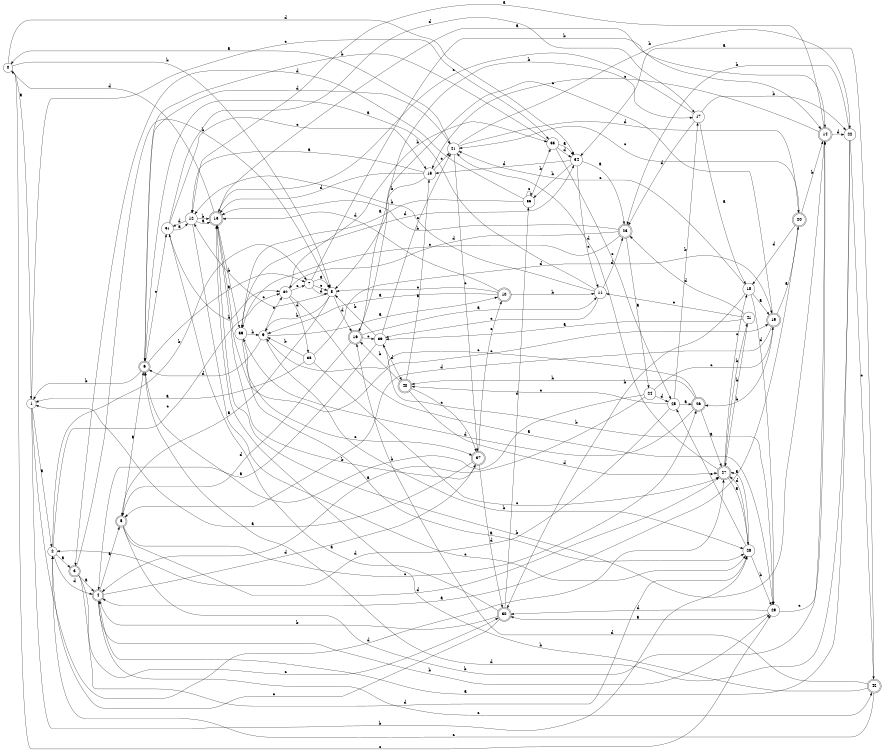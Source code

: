 digraph n35_1 {
__start0 [label="" shape="none"];

rankdir=LR;
size="8,5";

s0 [style="filled", color="black", fillcolor="white" shape="circle", label="0"];
s1 [style="filled", color="black", fillcolor="white" shape="circle", label="1"];
s2 [style="filled", color="black", fillcolor="white" shape="circle", label="2"];
s3 [style="rounded,filled", color="black", fillcolor="white" shape="doublecircle", label="3"];
s4 [style="rounded,filled", color="black", fillcolor="white" shape="doublecircle", label="4"];
s5 [style="rounded,filled", color="black", fillcolor="white" shape="doublecircle", label="5"];
s6 [style="rounded,filled", color="black", fillcolor="white" shape="doublecircle", label="6"];
s7 [style="filled", color="black", fillcolor="white" shape="circle", label="7"];
s8 [style="filled", color="black", fillcolor="white" shape="circle", label="8"];
s9 [style="filled", color="black", fillcolor="white" shape="circle", label="9"];
s10 [style="rounded,filled", color="black", fillcolor="white" shape="doublecircle", label="10"];
s11 [style="filled", color="black", fillcolor="white" shape="circle", label="11"];
s12 [style="filled", color="black", fillcolor="white" shape="circle", label="12"];
s13 [style="rounded,filled", color="black", fillcolor="white" shape="doublecircle", label="13"];
s14 [style="rounded,filled", color="black", fillcolor="white" shape="doublecircle", label="14"];
s15 [style="filled", color="black", fillcolor="white" shape="circle", label="15"];
s16 [style="rounded,filled", color="black", fillcolor="white" shape="doublecircle", label="16"];
s17 [style="filled", color="black", fillcolor="white" shape="circle", label="17"];
s18 [style="filled", color="black", fillcolor="white" shape="circle", label="18"];
s19 [style="rounded,filled", color="black", fillcolor="white" shape="doublecircle", label="19"];
s20 [style="rounded,filled", color="black", fillcolor="white" shape="doublecircle", label="20"];
s21 [style="filled", color="black", fillcolor="white" shape="circle", label="21"];
s22 [style="filled", color="black", fillcolor="white" shape="circle", label="22"];
s23 [style="rounded,filled", color="black", fillcolor="white" shape="doublecircle", label="23"];
s24 [style="filled", color="black", fillcolor="white" shape="circle", label="24"];
s25 [style="filled", color="black", fillcolor="white" shape="circle", label="25"];
s26 [style="rounded,filled", color="black", fillcolor="white" shape="doublecircle", label="26"];
s27 [style="rounded,filled", color="black", fillcolor="white" shape="doublecircle", label="27"];
s28 [style="filled", color="black", fillcolor="white" shape="circle", label="28"];
s29 [style="filled", color="black", fillcolor="white" shape="circle", label="29"];
s30 [style="rounded,filled", color="black", fillcolor="white" shape="doublecircle", label="30"];
s31 [style="filled", color="black", fillcolor="white" shape="circle", label="31"];
s32 [style="filled", color="black", fillcolor="white" shape="circle", label="32"];
s33 [style="filled", color="black", fillcolor="white" shape="circle", label="33"];
s34 [style="filled", color="black", fillcolor="white" shape="circle", label="34"];
s35 [style="filled", color="black", fillcolor="white" shape="circle", label="35"];
s36 [style="filled", color="black", fillcolor="white" shape="circle", label="36"];
s37 [style="rounded,filled", color="black", fillcolor="white" shape="doublecircle", label="37"];
s38 [style="filled", color="black", fillcolor="white" shape="circle", label="38"];
s39 [style="filled", color="black", fillcolor="white" shape="circle", label="39"];
s40 [style="rounded,filled", color="black", fillcolor="white" shape="doublecircle", label="40"];
s41 [style="filled", color="black", fillcolor="white" shape="circle", label="41"];
s42 [style="rounded,filled", color="black", fillcolor="white" shape="doublecircle", label="42"];
s0 -> s1 [label="a"];
s0 -> s8 [label="b"];
s0 -> s29 [label="c"];
s0 -> s34 [label="d"];
s1 -> s2 [label="a"];
s1 -> s28 [label="b"];
s1 -> s33 [label="c"];
s1 -> s27 [label="d"];
s2 -> s3 [label="a"];
s2 -> s7 [label="b"];
s2 -> s32 [label="c"];
s2 -> s4 [label="d"];
s3 -> s4 [label="a"];
s3 -> s8 [label="b"];
s3 -> s30 [label="c"];
s3 -> s28 [label="d"];
s4 -> s5 [label="a"];
s4 -> s29 [label="b"];
s4 -> s42 [label="c"];
s4 -> s37 [label="d"];
s5 -> s6 [label="a"];
s5 -> s14 [label="b"];
s5 -> s26 [label="c"];
s5 -> s27 [label="d"];
s6 -> s7 [label="a"];
s6 -> s1 [label="b"];
s6 -> s31 [label="c"];
s6 -> s21 [label="d"];
s7 -> s8 [label="a"];
s7 -> s14 [label="b"];
s7 -> s8 [label="c"];
s7 -> s8 [label="d"];
s8 -> s5 [label="a"];
s8 -> s9 [label="b"];
s8 -> s12 [label="c"];
s8 -> s16 [label="d"];
s9 -> s10 [label="a"];
s9 -> s28 [label="b"];
s9 -> s32 [label="c"];
s9 -> s6 [label="d"];
s10 -> s9 [label="a"];
s10 -> s11 [label="b"];
s10 -> s8 [label="c"];
s10 -> s13 [label="d"];
s11 -> s6 [label="a"];
s11 -> s12 [label="b"];
s11 -> s39 [label="c"];
s11 -> s23 [label="d"];
s12 -> s13 [label="a"];
s12 -> s13 [label="b"];
s12 -> s28 [label="c"];
s12 -> s31 [label="d"];
s13 -> s14 [label="a"];
s13 -> s36 [label="b"];
s13 -> s19 [label="c"];
s13 -> s0 [label="d"];
s14 -> s12 [label="a"];
s14 -> s13 [label="b"];
s14 -> s15 [label="c"];
s14 -> s22 [label="d"];
s15 -> s12 [label="a"];
s15 -> s16 [label="b"];
s15 -> s21 [label="c"];
s15 -> s13 [label="d"];
s16 -> s11 [label="a"];
s16 -> s17 [label="b"];
s16 -> s39 [label="c"];
s16 -> s5 [label="d"];
s17 -> s18 [label="a"];
s17 -> s22 [label="b"];
s17 -> s13 [label="c"];
s17 -> s23 [label="d"];
s18 -> s19 [label="a"];
s18 -> s30 [label="b"];
s18 -> s21 [label="c"];
s18 -> s29 [label="d"];
s19 -> s20 [label="a"];
s19 -> s26 [label="b"];
s19 -> s8 [label="c"];
s19 -> s5 [label="d"];
s20 -> s4 [label="a"];
s20 -> s14 [label="b"];
s20 -> s21 [label="c"];
s20 -> s18 [label="d"];
s21 -> s0 [label="a"];
s21 -> s22 [label="b"];
s21 -> s37 [label="c"];
s21 -> s20 [label="d"];
s22 -> s4 [label="a"];
s22 -> s23 [label="b"];
s22 -> s42 [label="c"];
s22 -> s6 [label="d"];
s23 -> s24 [label="a"];
s23 -> s13 [label="b"];
s23 -> s36 [label="c"];
s23 -> s32 [label="d"];
s24 -> s4 [label="a"];
s24 -> s6 [label="b"];
s24 -> s19 [label="c"];
s24 -> s25 [label="d"];
s25 -> s26 [label="a"];
s25 -> s17 [label="b"];
s25 -> s40 [label="c"];
s25 -> s2 [label="d"];
s26 -> s27 [label="a"];
s26 -> s40 [label="b"];
s26 -> s9 [label="c"];
s26 -> s36 [label="d"];
s27 -> s28 [label="a"];
s27 -> s41 [label="b"];
s27 -> s18 [label="c"];
s27 -> s21 [label="d"];
s28 -> s27 [label="a"];
s28 -> s29 [label="b"];
s28 -> s25 [label="c"];
s28 -> s27 [label="d"];
s29 -> s30 [label="a"];
s29 -> s39 [label="b"];
s29 -> s14 [label="c"];
s29 -> s30 [label="d"];
s30 -> s31 [label="a"];
s30 -> s4 [label="b"];
s30 -> s2 [label="c"];
s30 -> s35 [label="d"];
s31 -> s12 [label="a"];
s31 -> s32 [label="b"];
s31 -> s15 [label="c"];
s31 -> s17 [label="d"];
s32 -> s29 [label="a"];
s32 -> s33 [label="b"];
s32 -> s7 [label="c"];
s32 -> s38 [label="d"];
s33 -> s34 [label="a"];
s33 -> s6 [label="b"];
s33 -> s25 [label="c"];
s33 -> s34 [label="d"];
s34 -> s23 [label="a"];
s34 -> s35 [label="b"];
s34 -> s11 [label="c"];
s34 -> s15 [label="d"];
s35 -> s36 [label="a"];
s35 -> s33 [label="b"];
s35 -> s35 [label="c"];
s35 -> s3 [label="d"];
s36 -> s28 [label="a"];
s36 -> s9 [label="b"];
s36 -> s37 [label="c"];
s36 -> s34 [label="d"];
s37 -> s1 [label="a"];
s37 -> s13 [label="b"];
s37 -> s10 [label="c"];
s37 -> s30 [label="d"];
s38 -> s1 [label="a"];
s38 -> s9 [label="b"];
s38 -> s27 [label="c"];
s38 -> s19 [label="d"];
s39 -> s4 [label="a"];
s39 -> s8 [label="b"];
s39 -> s21 [label="c"];
s39 -> s40 [label="d"];
s40 -> s15 [label="a"];
s40 -> s16 [label="b"];
s40 -> s37 [label="c"];
s40 -> s27 [label="d"];
s41 -> s39 [label="a"];
s41 -> s27 [label="b"];
s41 -> s11 [label="c"];
s41 -> s23 [label="d"];
s42 -> s34 [label="a"];
s42 -> s13 [label="b"];
s42 -> s2 [label="c"];
s42 -> s16 [label="d"];

}